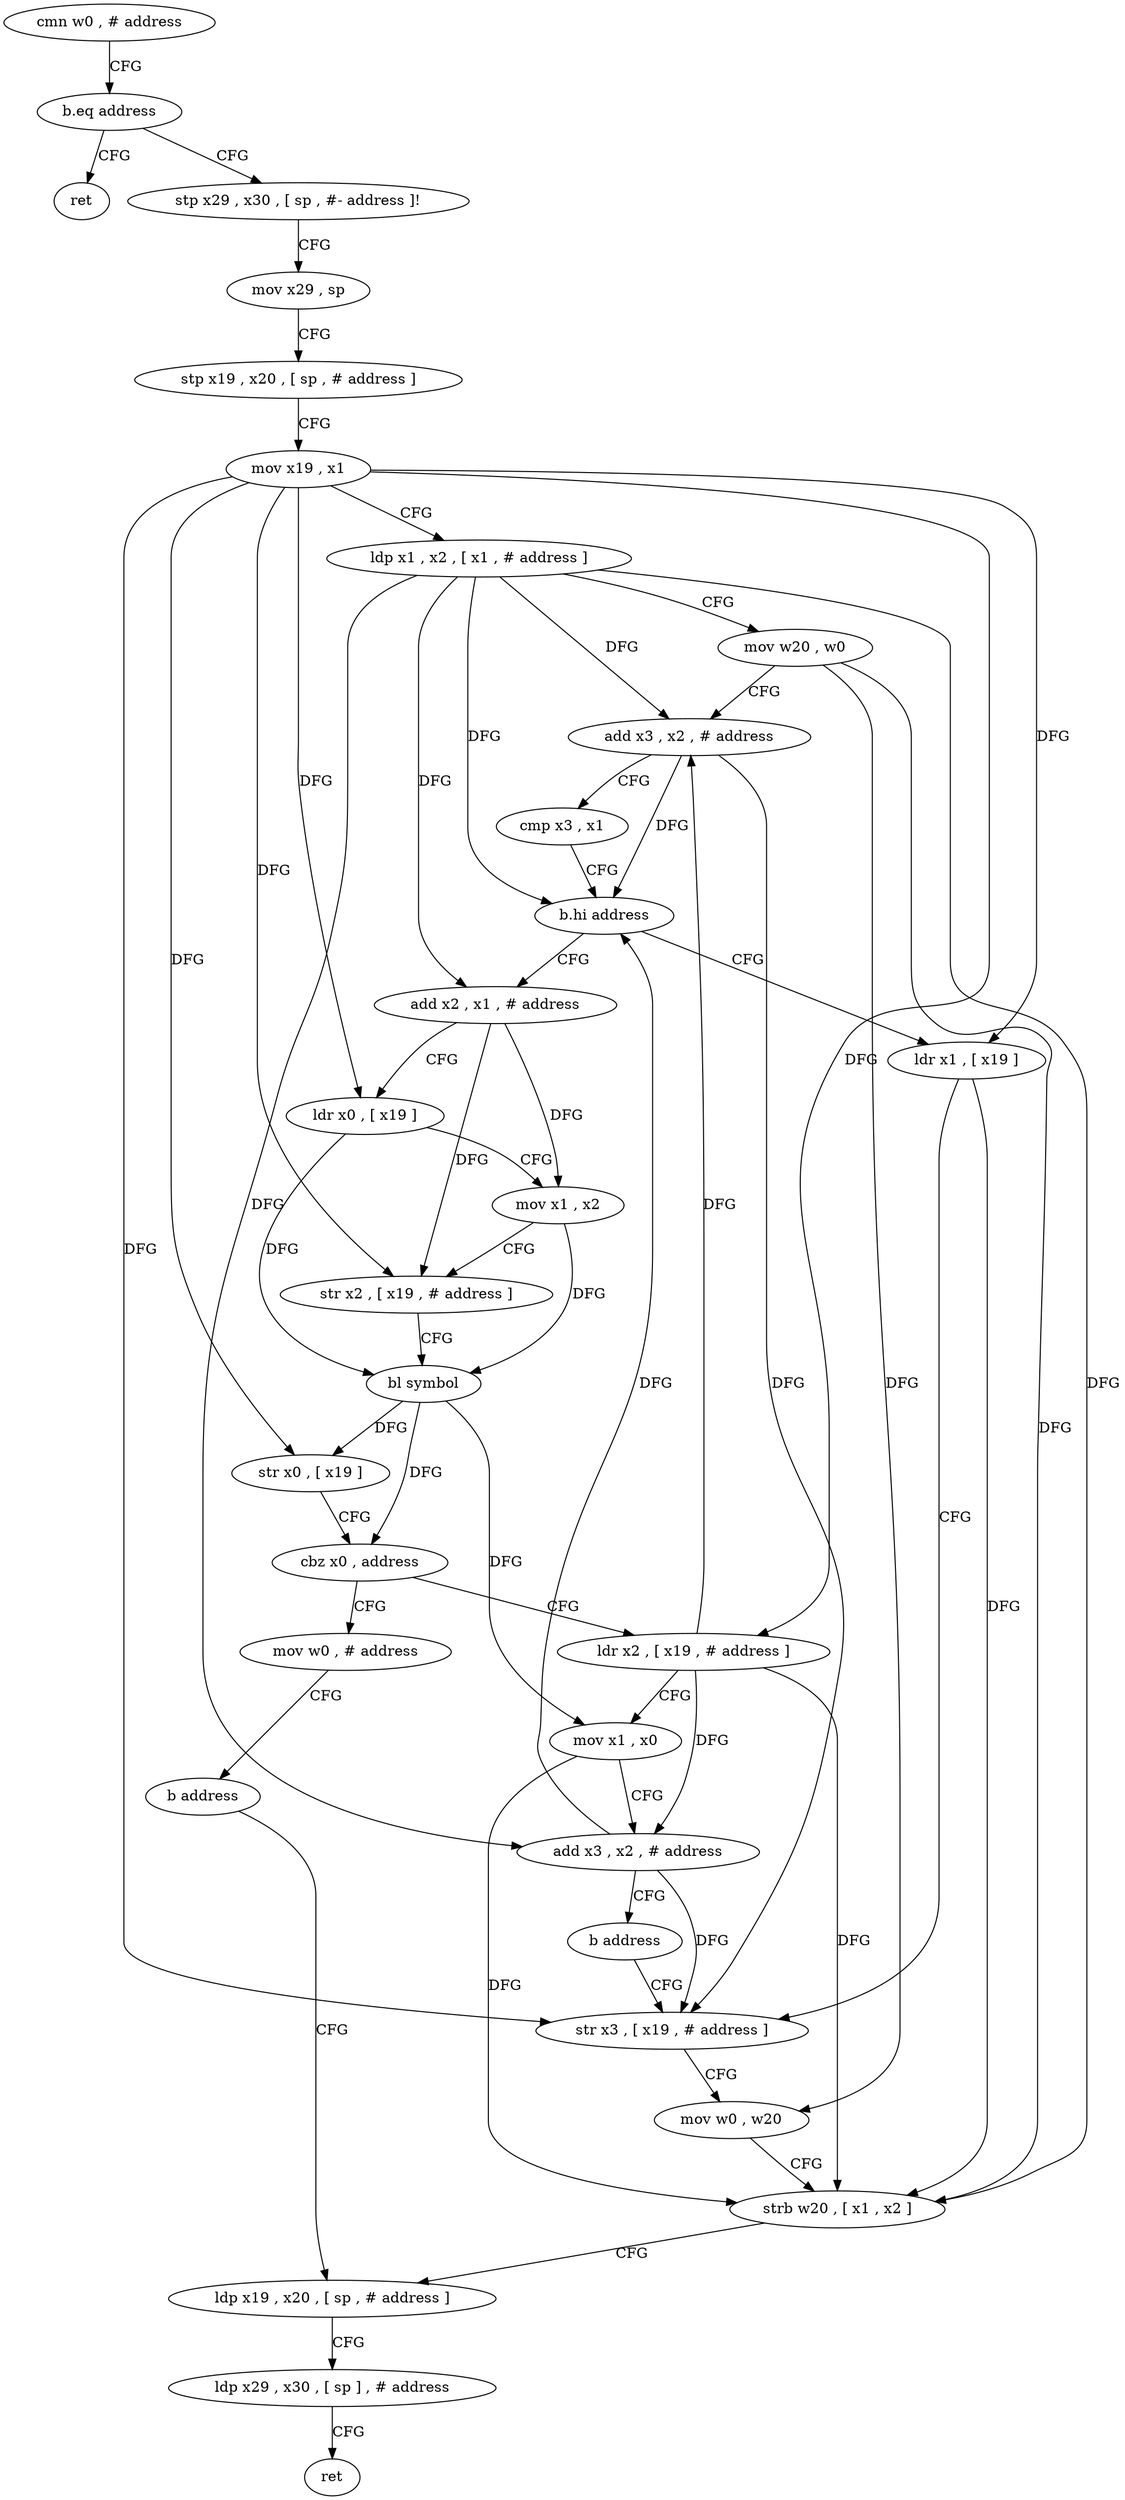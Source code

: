 digraph "func" {
"146344" [label = "cmn w0 , # address" ]
"146348" [label = "b.eq address" ]
"146472" [label = "ret" ]
"146352" [label = "stp x29 , x30 , [ sp , #- address ]!" ]
"146356" [label = "mov x29 , sp" ]
"146360" [label = "stp x19 , x20 , [ sp , # address ]" ]
"146364" [label = "mov x19 , x1" ]
"146368" [label = "ldp x1 , x2 , [ x1 , # address ]" ]
"146372" [label = "mov w20 , w0" ]
"146376" [label = "add x3 , x2 , # address" ]
"146380" [label = "cmp x3 , x1" ]
"146384" [label = "b.hi address" ]
"146416" [label = "add x2 , x1 , # address" ]
"146388" [label = "ldr x1 , [ x19 ]" ]
"146420" [label = "ldr x0 , [ x19 ]" ]
"146424" [label = "mov x1 , x2" ]
"146428" [label = "str x2 , [ x19 , # address ]" ]
"146432" [label = "bl symbol" ]
"146436" [label = "str x0 , [ x19 ]" ]
"146440" [label = "cbz x0 , address" ]
"146464" [label = "mov w0 , # address" ]
"146444" [label = "ldr x2 , [ x19 , # address ]" ]
"146392" [label = "str x3 , [ x19 , # address ]" ]
"146468" [label = "b address" ]
"146404" [label = "ldp x19 , x20 , [ sp , # address ]" ]
"146448" [label = "mov x1 , x0" ]
"146452" [label = "add x3 , x2 , # address" ]
"146456" [label = "b address" ]
"146408" [label = "ldp x29 , x30 , [ sp ] , # address" ]
"146412" [label = "ret" ]
"146396" [label = "mov w0 , w20" ]
"146400" [label = "strb w20 , [ x1 , x2 ]" ]
"146344" -> "146348" [ label = "CFG" ]
"146348" -> "146472" [ label = "CFG" ]
"146348" -> "146352" [ label = "CFG" ]
"146352" -> "146356" [ label = "CFG" ]
"146356" -> "146360" [ label = "CFG" ]
"146360" -> "146364" [ label = "CFG" ]
"146364" -> "146368" [ label = "CFG" ]
"146364" -> "146420" [ label = "DFG" ]
"146364" -> "146428" [ label = "DFG" ]
"146364" -> "146436" [ label = "DFG" ]
"146364" -> "146388" [ label = "DFG" ]
"146364" -> "146444" [ label = "DFG" ]
"146364" -> "146392" [ label = "DFG" ]
"146368" -> "146372" [ label = "CFG" ]
"146368" -> "146384" [ label = "DFG" ]
"146368" -> "146416" [ label = "DFG" ]
"146368" -> "146376" [ label = "DFG" ]
"146368" -> "146452" [ label = "DFG" ]
"146368" -> "146400" [ label = "DFG" ]
"146372" -> "146376" [ label = "CFG" ]
"146372" -> "146396" [ label = "DFG" ]
"146372" -> "146400" [ label = "DFG" ]
"146376" -> "146380" [ label = "CFG" ]
"146376" -> "146384" [ label = "DFG" ]
"146376" -> "146392" [ label = "DFG" ]
"146380" -> "146384" [ label = "CFG" ]
"146384" -> "146416" [ label = "CFG" ]
"146384" -> "146388" [ label = "CFG" ]
"146416" -> "146420" [ label = "CFG" ]
"146416" -> "146424" [ label = "DFG" ]
"146416" -> "146428" [ label = "DFG" ]
"146388" -> "146392" [ label = "CFG" ]
"146388" -> "146400" [ label = "DFG" ]
"146420" -> "146424" [ label = "CFG" ]
"146420" -> "146432" [ label = "DFG" ]
"146424" -> "146428" [ label = "CFG" ]
"146424" -> "146432" [ label = "DFG" ]
"146428" -> "146432" [ label = "CFG" ]
"146432" -> "146436" [ label = "DFG" ]
"146432" -> "146440" [ label = "DFG" ]
"146432" -> "146448" [ label = "DFG" ]
"146436" -> "146440" [ label = "CFG" ]
"146440" -> "146464" [ label = "CFG" ]
"146440" -> "146444" [ label = "CFG" ]
"146464" -> "146468" [ label = "CFG" ]
"146444" -> "146448" [ label = "CFG" ]
"146444" -> "146376" [ label = "DFG" ]
"146444" -> "146452" [ label = "DFG" ]
"146444" -> "146400" [ label = "DFG" ]
"146392" -> "146396" [ label = "CFG" ]
"146468" -> "146404" [ label = "CFG" ]
"146404" -> "146408" [ label = "CFG" ]
"146448" -> "146452" [ label = "CFG" ]
"146448" -> "146400" [ label = "DFG" ]
"146452" -> "146456" [ label = "CFG" ]
"146452" -> "146384" [ label = "DFG" ]
"146452" -> "146392" [ label = "DFG" ]
"146456" -> "146392" [ label = "CFG" ]
"146408" -> "146412" [ label = "CFG" ]
"146396" -> "146400" [ label = "CFG" ]
"146400" -> "146404" [ label = "CFG" ]
}
